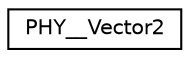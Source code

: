 digraph G
{
  edge [fontname="Helvetica",fontsize="10",labelfontname="Helvetica",labelfontsize="10"];
  node [fontname="Helvetica",fontsize="10",shape=record];
  rankdir=LR;
  Node1 [label="PHY__Vector2",height=0.2,width=0.4,color="black", fillcolor="white", style="filled",URL="$d7/d65/structPHY____Vector2.html"];
}
